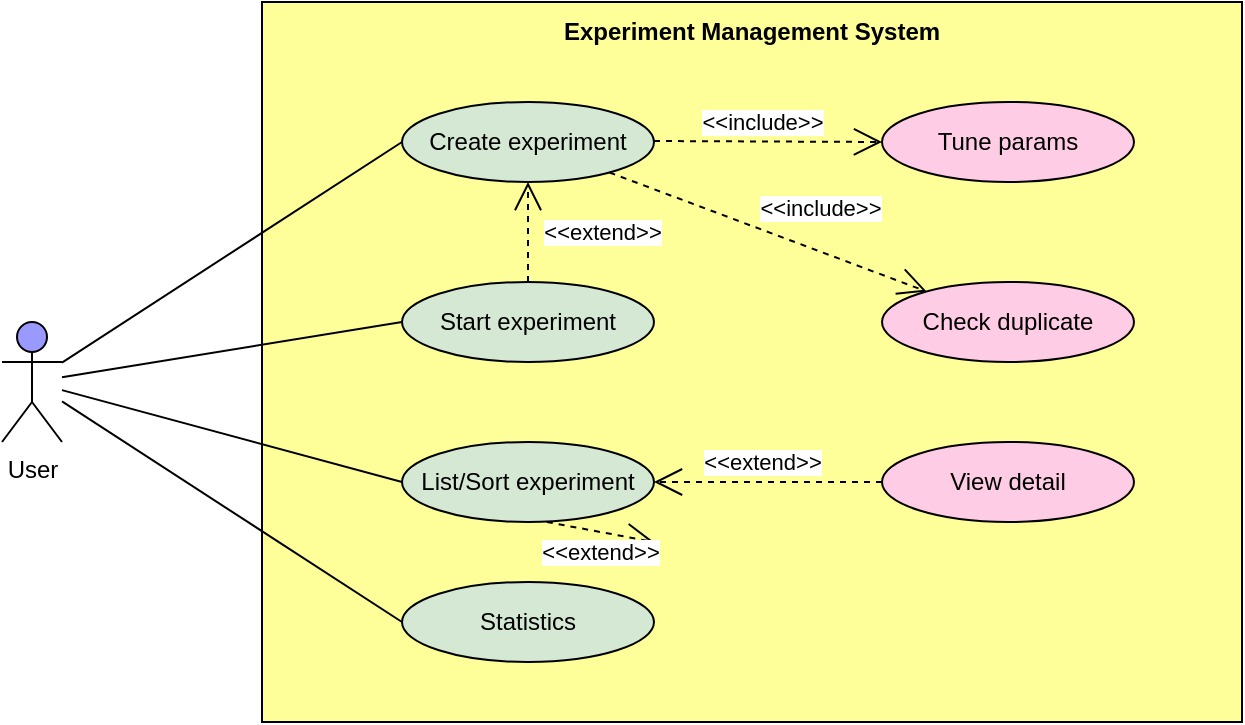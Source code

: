 <mxfile version="23.1.5" type="device">
  <diagram name="Trang-1" id="0VeEiE6ZafosVPe14HBs">
    <mxGraphModel dx="1290" dy="655" grid="0" gridSize="10" guides="1" tooltips="1" connect="1" arrows="1" fold="1" page="0" pageScale="1" pageWidth="827" pageHeight="1169" math="0" shadow="0">
      <root>
        <mxCell id="0" />
        <mxCell id="1" parent="0" />
        <mxCell id="PIG3mWQLIVwdxnTy2lnJ-1" value="" style="rounded=0;whiteSpace=wrap;html=1;fillColor=#FFFF99;" parent="1" vertex="1">
          <mxGeometry x="210" y="120" width="490" height="360" as="geometry" />
        </mxCell>
        <mxCell id="PIG3mWQLIVwdxnTy2lnJ-2" value="&lt;b&gt;Experiment Management System&lt;/b&gt;" style="text;html=1;strokeColor=none;fillColor=none;align=center;verticalAlign=middle;whiteSpace=wrap;rounded=0;" parent="1" vertex="1">
          <mxGeometry x="355" y="120" width="200" height="30" as="geometry" />
        </mxCell>
        <mxCell id="PIG3mWQLIVwdxnTy2lnJ-3" value="User" style="shape=umlActor;verticalLabelPosition=bottom;verticalAlign=top;html=1;outlineConnect=0;fillColor=#9999FF;" parent="1" vertex="1">
          <mxGeometry x="80" y="280" width="30" height="60" as="geometry" />
        </mxCell>
        <mxCell id="PIG3mWQLIVwdxnTy2lnJ-7" value="Create experiment" style="ellipse;whiteSpace=wrap;html=1;fillColor=#D5E8D4;" parent="1" vertex="1">
          <mxGeometry x="280" y="170" width="126" height="40" as="geometry" />
        </mxCell>
        <mxCell id="PIG3mWQLIVwdxnTy2lnJ-8" value="Start experiment" style="ellipse;whiteSpace=wrap;html=1;fillColor=#D5E8D4;" parent="1" vertex="1">
          <mxGeometry x="280" y="260" width="126" height="40" as="geometry" />
        </mxCell>
        <mxCell id="PIG3mWQLIVwdxnTy2lnJ-19" value="Tune params" style="ellipse;whiteSpace=wrap;html=1;fillColor=#FFCCE6;" parent="1" vertex="1">
          <mxGeometry x="520" y="170" width="126" height="40" as="geometry" />
        </mxCell>
        <mxCell id="PIG3mWQLIVwdxnTy2lnJ-20" value="List/Sort experiment" style="ellipse;whiteSpace=wrap;html=1;fillColor=#D5E8D4;" parent="1" vertex="1">
          <mxGeometry x="280" y="340" width="126" height="40" as="geometry" />
        </mxCell>
        <mxCell id="PIG3mWQLIVwdxnTy2lnJ-23" value="" style="endArrow=none;html=1;rounded=0;entryX=0;entryY=0.5;entryDx=0;entryDy=0;" parent="1" source="PIG3mWQLIVwdxnTy2lnJ-3" target="PIG3mWQLIVwdxnTy2lnJ-7" edge="1">
          <mxGeometry width="50" height="50" relative="1" as="geometry">
            <mxPoint x="480" y="420" as="sourcePoint" />
            <mxPoint x="530" y="370" as="targetPoint" />
          </mxGeometry>
        </mxCell>
        <mxCell id="PIG3mWQLIVwdxnTy2lnJ-24" value="" style="endArrow=none;html=1;rounded=0;entryX=0;entryY=0.5;entryDx=0;entryDy=0;" parent="1" source="PIG3mWQLIVwdxnTy2lnJ-3" target="PIG3mWQLIVwdxnTy2lnJ-8" edge="1">
          <mxGeometry width="50" height="50" relative="1" as="geometry">
            <mxPoint x="120" y="384" as="sourcePoint" />
            <mxPoint x="290" y="200" as="targetPoint" />
          </mxGeometry>
        </mxCell>
        <mxCell id="PIG3mWQLIVwdxnTy2lnJ-28" value="" style="endArrow=none;html=1;rounded=0;entryX=0;entryY=0.5;entryDx=0;entryDy=0;" parent="1" source="PIG3mWQLIVwdxnTy2lnJ-3" target="PIG3mWQLIVwdxnTy2lnJ-20" edge="1">
          <mxGeometry width="50" height="50" relative="1" as="geometry">
            <mxPoint x="120" y="415" as="sourcePoint" />
            <mxPoint x="290" y="585" as="targetPoint" />
          </mxGeometry>
        </mxCell>
        <mxCell id="PIG3mWQLIVwdxnTy2lnJ-37" value="&amp;lt;&amp;lt;include&amp;gt;&amp;gt;" style="endArrow=open;endSize=12;dashed=1;html=1;rounded=0;" parent="1" edge="1">
          <mxGeometry x="-0.053" y="10" width="160" relative="1" as="geometry">
            <mxPoint x="406" y="189.5" as="sourcePoint" />
            <mxPoint x="520" y="190" as="targetPoint" />
            <mxPoint as="offset" />
          </mxGeometry>
        </mxCell>
        <mxCell id="PIG3mWQLIVwdxnTy2lnJ-38" value="&amp;lt;&amp;lt;extend&amp;gt;&amp;gt;" style="endArrow=open;endSize=12;dashed=1;html=1;rounded=0;entryX=0.5;entryY=1;entryDx=0;entryDy=0;exitX=0.5;exitY=0;exitDx=0;exitDy=0;" parent="1" source="PIG3mWQLIVwdxnTy2lnJ-8" target="PIG3mWQLIVwdxnTy2lnJ-7" edge="1">
          <mxGeometry y="-37" width="160" relative="1" as="geometry">
            <mxPoint x="416" y="270" as="sourcePoint" />
            <mxPoint x="530" y="270.5" as="targetPoint" />
            <mxPoint as="offset" />
          </mxGeometry>
        </mxCell>
        <mxCell id="PIG3mWQLIVwdxnTy2lnJ-41" value="&amp;lt;&amp;lt;extend&amp;gt;&amp;gt;" style="endArrow=open;endSize=12;dashed=1;html=1;rounded=0;entryX=1;entryY=0.5;entryDx=0;entryDy=0;exitX=0;exitY=0.5;exitDx=0;exitDy=0;" parent="1" source="PIG3mWQLIVwdxnTy2lnJ-11" edge="1">
          <mxGeometry x="0.053" y="-10" width="160" relative="1" as="geometry">
            <mxPoint x="352.41" y="380" as="sourcePoint" />
            <mxPoint x="406" y="390" as="targetPoint" />
            <mxPoint as="offset" />
          </mxGeometry>
        </mxCell>
        <mxCell id="PIG3mWQLIVwdxnTy2lnJ-45" value="View detail" style="ellipse;whiteSpace=wrap;html=1;fillColor=#FFCCE6;" parent="1" vertex="1">
          <mxGeometry x="520" y="340" width="126" height="40" as="geometry" />
        </mxCell>
        <mxCell id="PIG3mWQLIVwdxnTy2lnJ-46" value="&amp;lt;&amp;lt;extend&amp;gt;&amp;gt;" style="endArrow=open;endSize=12;dashed=1;html=1;rounded=0;entryX=1;entryY=0.5;entryDx=0;entryDy=0;exitX=0;exitY=0.5;exitDx=0;exitDy=0;" parent="1" source="PIG3mWQLIVwdxnTy2lnJ-45" target="PIG3mWQLIVwdxnTy2lnJ-20" edge="1">
          <mxGeometry x="0.053" y="-10" width="160" relative="1" as="geometry">
            <mxPoint x="530" y="400" as="sourcePoint" />
            <mxPoint x="416" y="400" as="targetPoint" />
            <mxPoint as="offset" />
          </mxGeometry>
        </mxCell>
        <mxCell id="PIG3mWQLIVwdxnTy2lnJ-47" value="Check duplicate" style="ellipse;whiteSpace=wrap;html=1;fillColor=#FFCCE6;" parent="1" vertex="1">
          <mxGeometry x="520" y="260" width="126" height="40" as="geometry" />
        </mxCell>
        <mxCell id="PIG3mWQLIVwdxnTy2lnJ-48" value="&amp;lt;&amp;lt;include&amp;gt;&amp;gt;" style="endArrow=open;endSize=12;dashed=1;html=1;rounded=0;" parent="1" source="PIG3mWQLIVwdxnTy2lnJ-7" target="PIG3mWQLIVwdxnTy2lnJ-47" edge="1">
          <mxGeometry x="0.237" y="20" width="160" relative="1" as="geometry">
            <mxPoint x="416" y="199.5" as="sourcePoint" />
            <mxPoint x="530" y="200" as="targetPoint" />
            <mxPoint as="offset" />
          </mxGeometry>
        </mxCell>
        <mxCell id="Zxb1euyroDthgRSTpCv3-2" value="Statistics" style="ellipse;whiteSpace=wrap;html=1;fillColor=#D5E8D4;" vertex="1" parent="1">
          <mxGeometry x="280" y="410" width="126" height="40" as="geometry" />
        </mxCell>
        <mxCell id="Zxb1euyroDthgRSTpCv3-3" value="" style="endArrow=none;html=1;rounded=0;entryX=0;entryY=0.5;entryDx=0;entryDy=0;" edge="1" parent="1" source="PIG3mWQLIVwdxnTy2lnJ-3" target="Zxb1euyroDthgRSTpCv3-2">
          <mxGeometry width="50" height="50" relative="1" as="geometry">
            <mxPoint x="120" y="398" as="sourcePoint" />
            <mxPoint x="290" y="370" as="targetPoint" />
          </mxGeometry>
        </mxCell>
      </root>
    </mxGraphModel>
  </diagram>
</mxfile>
